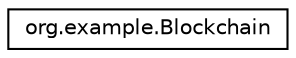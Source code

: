 digraph "Graphical Class Hierarchy"
{
 // LATEX_PDF_SIZE
  edge [fontname="Helvetica",fontsize="10",labelfontname="Helvetica",labelfontsize="10"];
  node [fontname="Helvetica",fontsize="10",shape=record];
  rankdir="LR";
  Node0 [label="org.example.Blockchain",height=0.2,width=0.4,color="black", fillcolor="white", style="filled",URL="$classorg_1_1example_1_1Blockchain.html",tooltip=" "];
}
